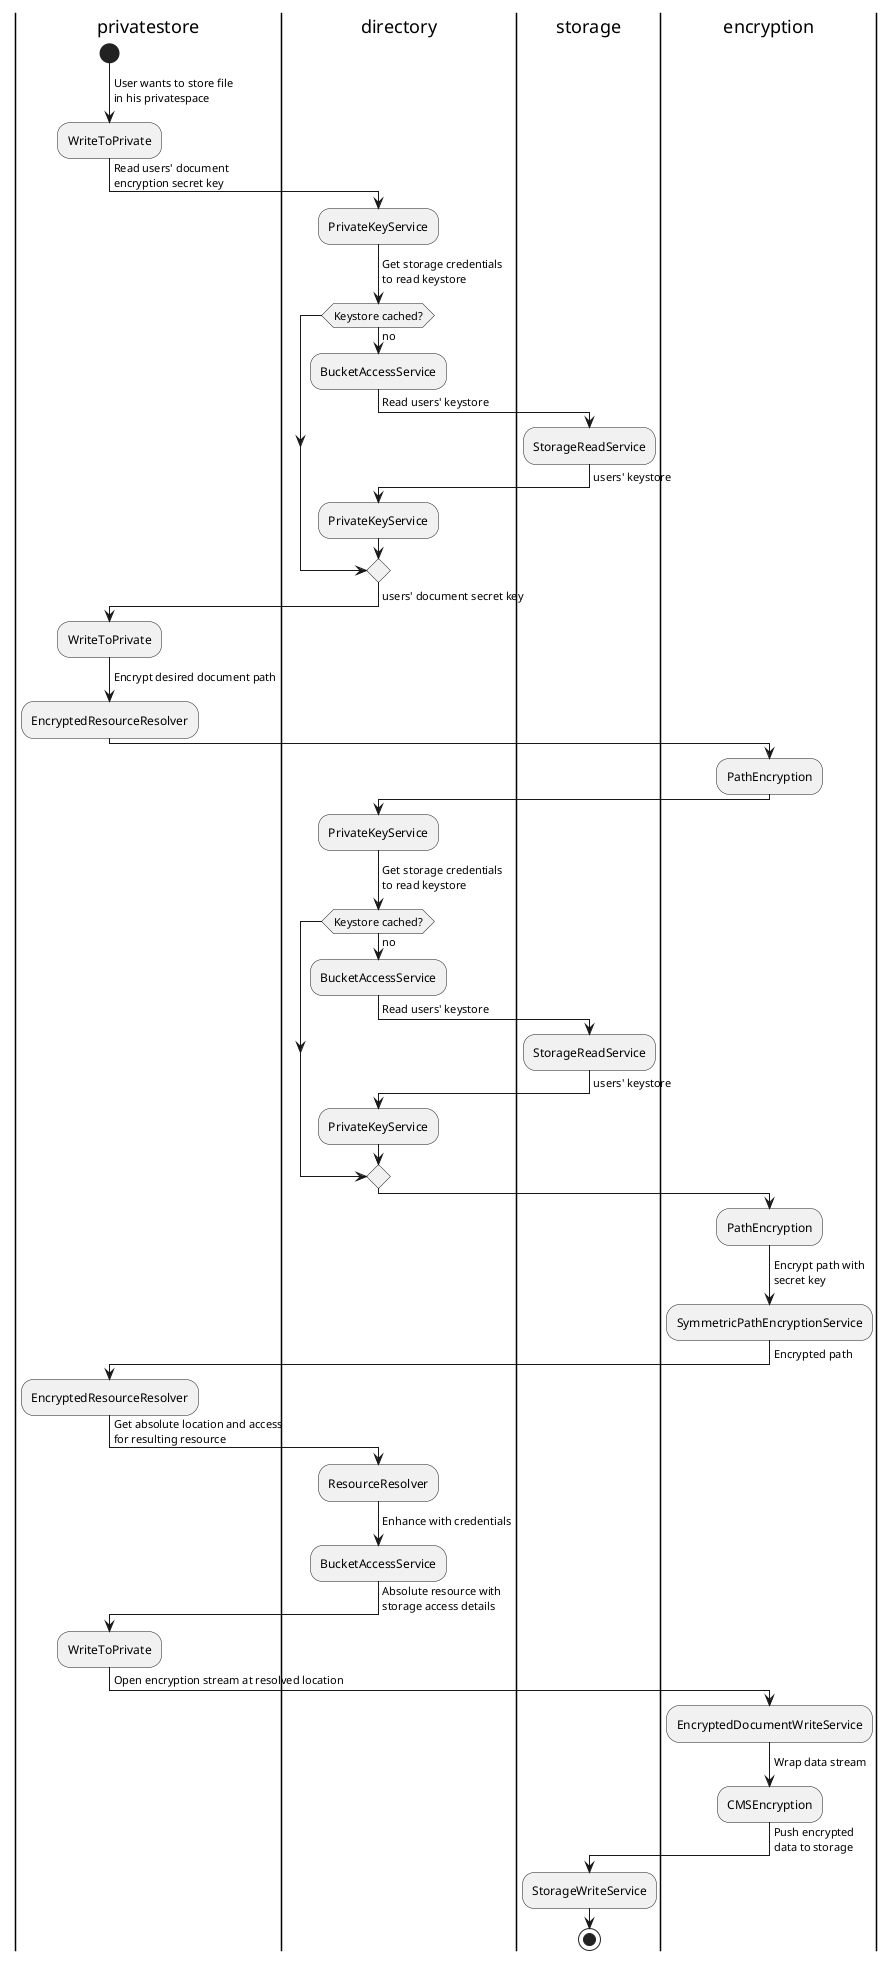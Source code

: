 @startuml

|privatestore|
start
-> User wants to store file\nin his privatespace;
:WriteToPrivate;
-> Read users' document\nencryption secret key;
|directory|
:PrivateKeyService;
-> Get storage credentials\nto read keystore;
if (Keystore cached?) then
else (no)
|directory|
:BucketAccessService;
-> Read users' keystore;
|storage|
:StorageReadService;
-> users' keystore;
|directory|
:PrivateKeyService;
endif
-> users' document secret key;
|privatestore|
:WriteToPrivate;
-> Encrypt desired document path;
:EncryptedResourceResolver;
|encryption|
:PathEncryption;
|directory|
:PrivateKeyService;
-> Get storage credentials\nto read keystore;
if (Keystore cached?) then
else (no)
|directory|
:BucketAccessService;
-> Read users' keystore;
|storage|
:StorageReadService;
-> users' keystore;
|directory|
:PrivateKeyService;
endif
|encryption|
:PathEncryption;
-> Encrypt path with\nsecret key;
:SymmetricPathEncryptionService;
-> Encrypted path;
|privatestore|
:EncryptedResourceResolver;
|directory|
-> Get absolute location and access\nfor resulting resource;
:ResourceResolver;
-> Enhance with credentials;
:BucketAccessService;
|privatestore|
-> Absolute resource with\nstorage access details;
:WriteToPrivate;
|encryption|
-> Open encryption stream at resolved location;
:EncryptedDocumentWriteService;
-> Wrap data stream;
:CMSEncryption;
|storage|
-> Push encrypted\ndata to storage;
:StorageWriteService;
stop

@enduml